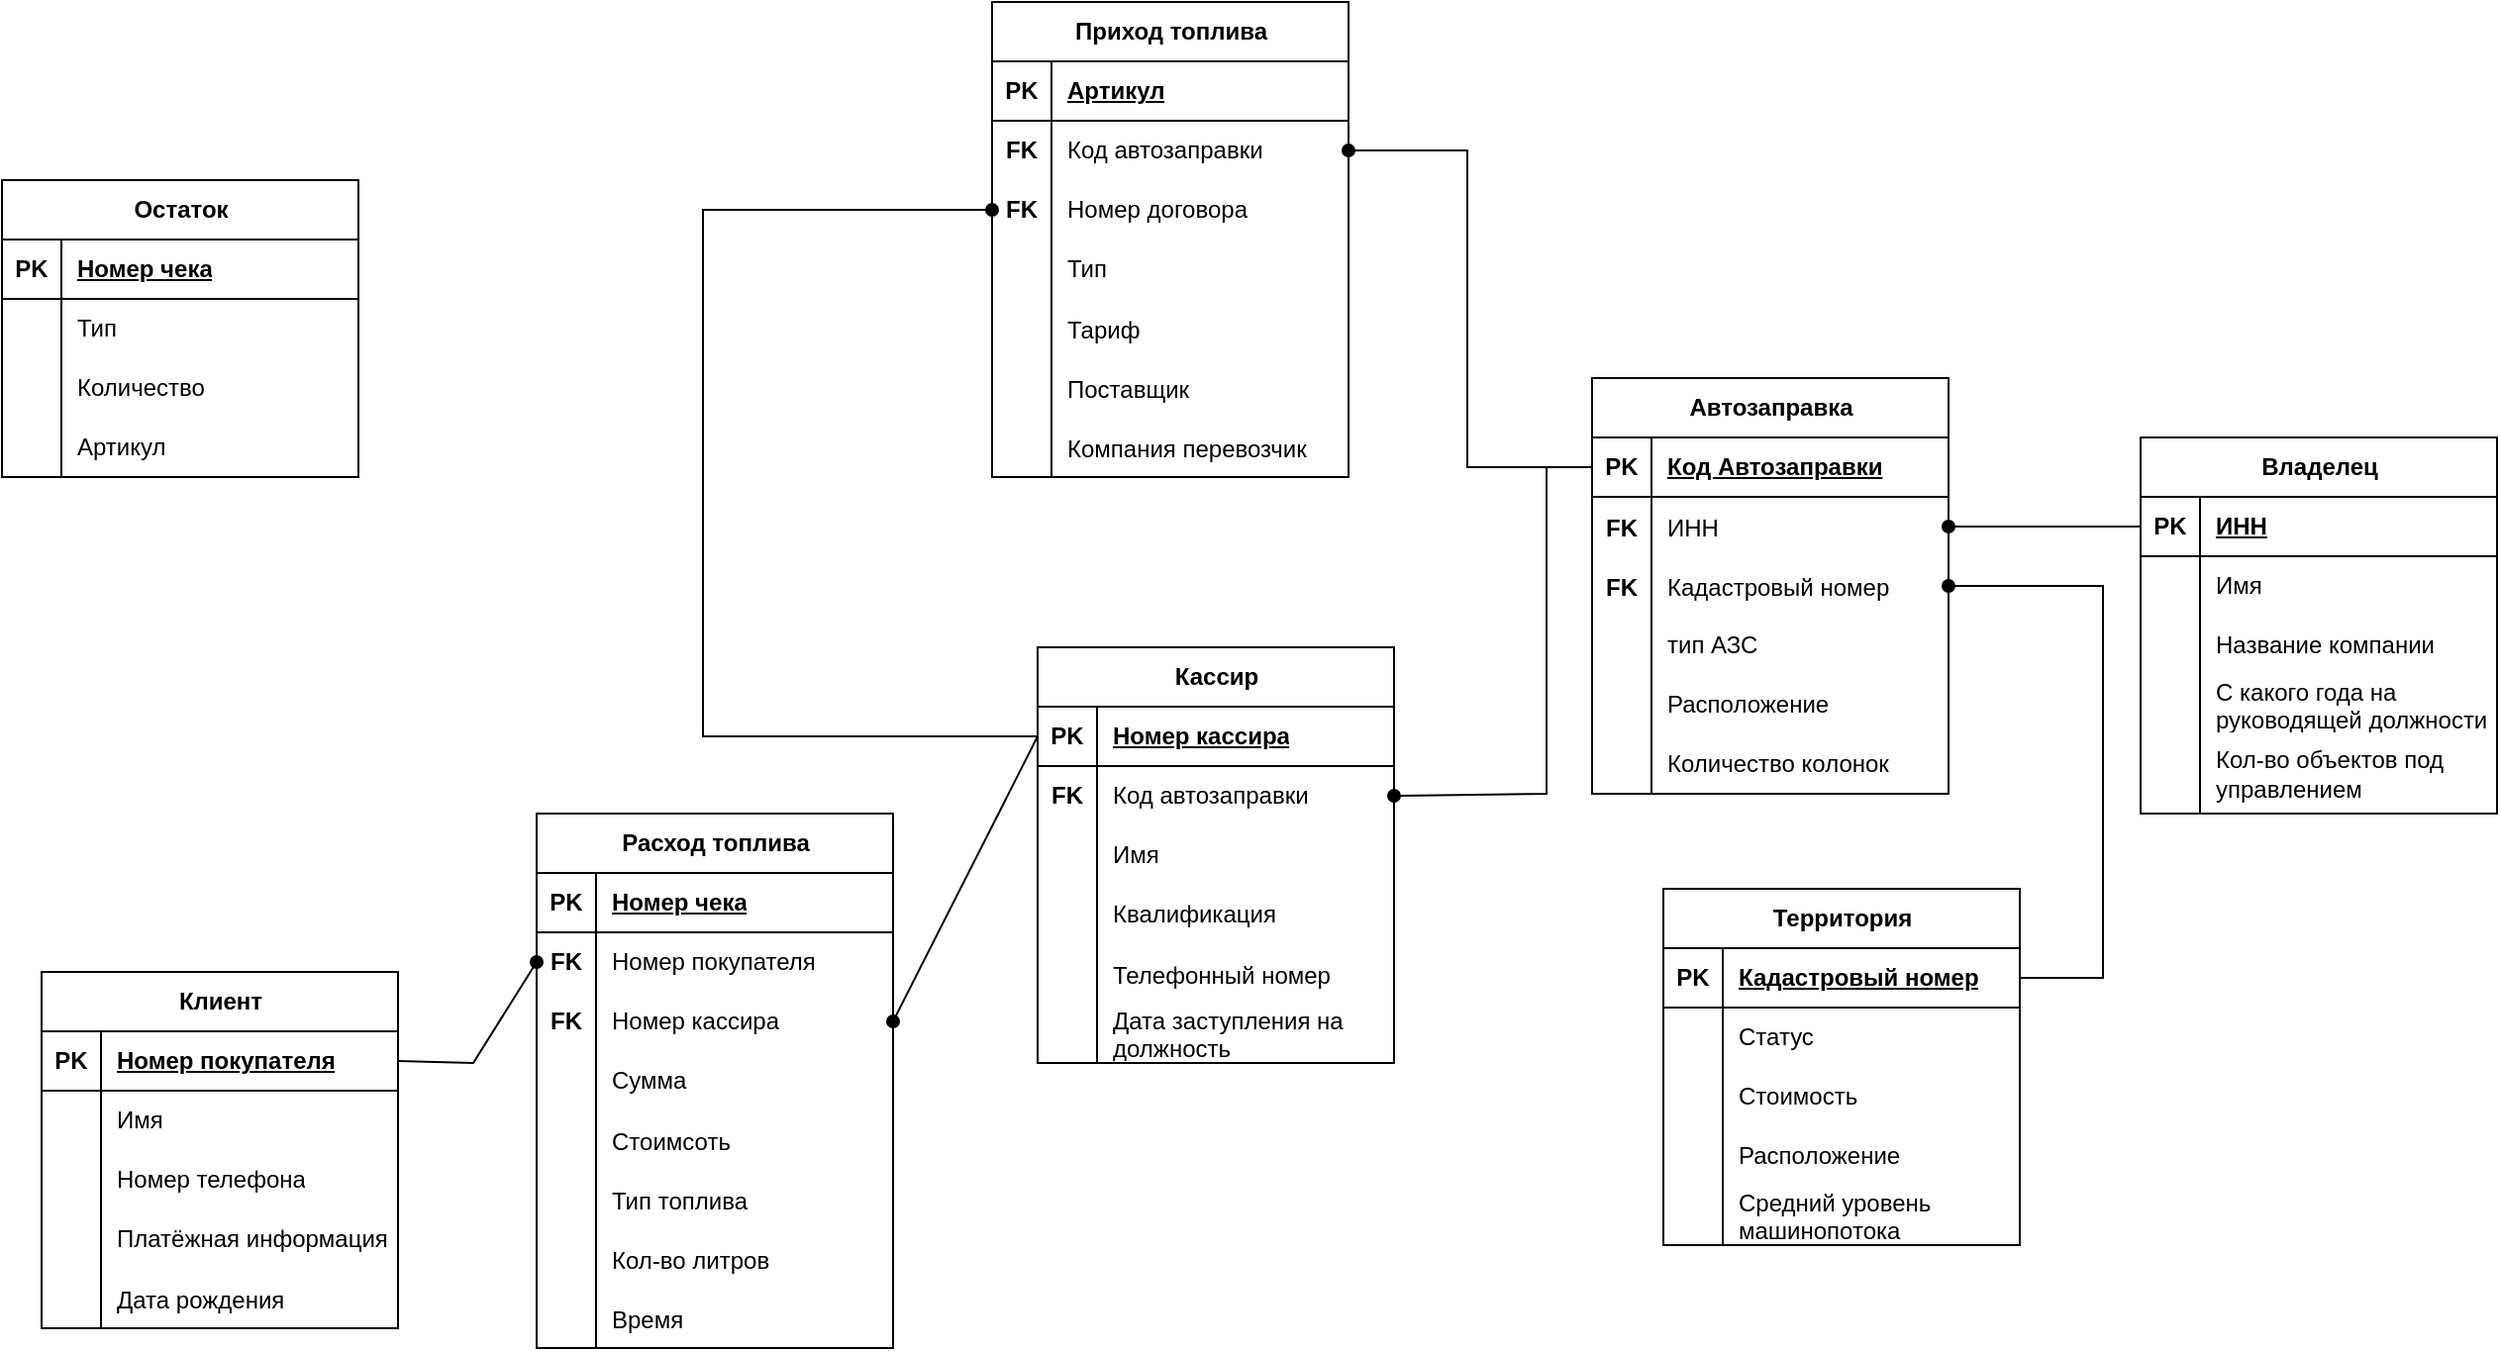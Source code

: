<mxfile version="24.7.1" type="device">
  <diagram name="Страница — 1" id="OzUfu-ABPA9-tLCDioHk">
    <mxGraphModel dx="1562" dy="857" grid="1" gridSize="10" guides="1" tooltips="1" connect="1" arrows="1" fold="1" page="1" pageScale="1" pageWidth="2339" pageHeight="3300" math="0" shadow="0">
      <root>
        <mxCell id="0" />
        <mxCell id="1" parent="0" />
        <mxCell id="hY0yhuoguTXLQbqVJB46-1" value="Автозаправка" style="shape=table;startSize=30;container=1;collapsible=1;childLayout=tableLayout;fixedRows=1;rowLines=0;fontStyle=1;align=center;resizeLast=1;html=1;" parent="1" vertex="1">
          <mxGeometry x="863" y="230" width="180" height="210" as="geometry" />
        </mxCell>
        <mxCell id="hY0yhuoguTXLQbqVJB46-2" value="" style="shape=tableRow;horizontal=0;startSize=0;swimlaneHead=0;swimlaneBody=0;fillColor=none;collapsible=0;dropTarget=0;points=[[0,0.5],[1,0.5]];portConstraint=eastwest;top=0;left=0;right=0;bottom=1;" parent="hY0yhuoguTXLQbqVJB46-1" vertex="1">
          <mxGeometry y="30" width="180" height="30" as="geometry" />
        </mxCell>
        <mxCell id="hY0yhuoguTXLQbqVJB46-3" value="PK" style="shape=partialRectangle;connectable=0;fillColor=none;top=0;left=0;bottom=0;right=0;fontStyle=1;overflow=hidden;whiteSpace=wrap;html=1;" parent="hY0yhuoguTXLQbqVJB46-2" vertex="1">
          <mxGeometry width="30" height="30" as="geometry">
            <mxRectangle width="30" height="30" as="alternateBounds" />
          </mxGeometry>
        </mxCell>
        <mxCell id="hY0yhuoguTXLQbqVJB46-4" value="Код Автозаправки" style="shape=partialRectangle;connectable=0;fillColor=none;top=0;left=0;bottom=0;right=0;align=left;spacingLeft=6;fontStyle=5;overflow=hidden;whiteSpace=wrap;html=1;" parent="hY0yhuoguTXLQbqVJB46-2" vertex="1">
          <mxGeometry x="30" width="150" height="30" as="geometry">
            <mxRectangle width="150" height="30" as="alternateBounds" />
          </mxGeometry>
        </mxCell>
        <mxCell id="a6PIciuEHSsXA58q7z51-47" value="" style="shape=tableRow;horizontal=0;startSize=0;swimlaneHead=0;swimlaneBody=0;fillColor=none;collapsible=0;dropTarget=0;points=[[0,0.5],[1,0.5]];portConstraint=eastwest;top=0;left=0;right=0;bottom=0;" parent="hY0yhuoguTXLQbqVJB46-1" vertex="1">
          <mxGeometry y="60" width="180" height="30" as="geometry" />
        </mxCell>
        <mxCell id="a6PIciuEHSsXA58q7z51-48" value="FK" style="shape=partialRectangle;connectable=0;fillColor=none;top=0;left=0;bottom=0;right=0;editable=1;overflow=hidden;fontStyle=1" parent="a6PIciuEHSsXA58q7z51-47" vertex="1">
          <mxGeometry width="30" height="30" as="geometry">
            <mxRectangle width="30" height="30" as="alternateBounds" />
          </mxGeometry>
        </mxCell>
        <mxCell id="a6PIciuEHSsXA58q7z51-49" value="ИНН" style="shape=partialRectangle;connectable=0;fillColor=none;top=0;left=0;bottom=0;right=0;align=left;spacingLeft=6;overflow=hidden;" parent="a6PIciuEHSsXA58q7z51-47" vertex="1">
          <mxGeometry x="30" width="150" height="30" as="geometry">
            <mxRectangle width="150" height="30" as="alternateBounds" />
          </mxGeometry>
        </mxCell>
        <mxCell id="a6PIciuEHSsXA58q7z51-66" value="" style="shape=tableRow;horizontal=0;startSize=0;swimlaneHead=0;swimlaneBody=0;fillColor=none;collapsible=0;dropTarget=0;points=[[0,0.5],[1,0.5]];portConstraint=eastwest;top=0;left=0;right=0;bottom=0;" parent="hY0yhuoguTXLQbqVJB46-1" vertex="1">
          <mxGeometry y="90" width="180" height="30" as="geometry" />
        </mxCell>
        <mxCell id="a6PIciuEHSsXA58q7z51-67" value="FK" style="shape=partialRectangle;connectable=0;fillColor=none;top=0;left=0;bottom=0;right=0;editable=1;overflow=hidden;fontStyle=1" parent="a6PIciuEHSsXA58q7z51-66" vertex="1">
          <mxGeometry width="30" height="30" as="geometry">
            <mxRectangle width="30" height="30" as="alternateBounds" />
          </mxGeometry>
        </mxCell>
        <mxCell id="a6PIciuEHSsXA58q7z51-68" value="Кадастровый номер" style="shape=partialRectangle;connectable=0;fillColor=none;top=0;left=0;bottom=0;right=0;align=left;spacingLeft=6;overflow=hidden;fontStyle=0" parent="a6PIciuEHSsXA58q7z51-66" vertex="1">
          <mxGeometry x="30" width="150" height="30" as="geometry">
            <mxRectangle width="150" height="30" as="alternateBounds" />
          </mxGeometry>
        </mxCell>
        <mxCell id="hY0yhuoguTXLQbqVJB46-5" value="" style="shape=tableRow;horizontal=0;startSize=0;swimlaneHead=0;swimlaneBody=0;fillColor=none;collapsible=0;dropTarget=0;points=[[0,0.5],[1,0.5]];portConstraint=eastwest;top=0;left=0;right=0;bottom=0;" parent="hY0yhuoguTXLQbqVJB46-1" vertex="1">
          <mxGeometry y="120" width="180" height="30" as="geometry" />
        </mxCell>
        <mxCell id="hY0yhuoguTXLQbqVJB46-6" value="" style="shape=partialRectangle;connectable=0;fillColor=none;top=0;left=0;bottom=0;right=0;editable=1;overflow=hidden;whiteSpace=wrap;html=1;" parent="hY0yhuoguTXLQbqVJB46-5" vertex="1">
          <mxGeometry width="30" height="30" as="geometry">
            <mxRectangle width="30" height="30" as="alternateBounds" />
          </mxGeometry>
        </mxCell>
        <mxCell id="hY0yhuoguTXLQbqVJB46-7" value="тип АЗС" style="shape=partialRectangle;connectable=0;fillColor=none;top=0;left=0;bottom=0;right=0;align=left;spacingLeft=6;overflow=hidden;whiteSpace=wrap;html=1;" parent="hY0yhuoguTXLQbqVJB46-5" vertex="1">
          <mxGeometry x="30" width="150" height="30" as="geometry">
            <mxRectangle width="150" height="30" as="alternateBounds" />
          </mxGeometry>
        </mxCell>
        <mxCell id="hY0yhuoguTXLQbqVJB46-8" value="" style="shape=tableRow;horizontal=0;startSize=0;swimlaneHead=0;swimlaneBody=0;fillColor=none;collapsible=0;dropTarget=0;points=[[0,0.5],[1,0.5]];portConstraint=eastwest;top=0;left=0;right=0;bottom=0;" parent="hY0yhuoguTXLQbqVJB46-1" vertex="1">
          <mxGeometry y="150" width="180" height="30" as="geometry" />
        </mxCell>
        <mxCell id="hY0yhuoguTXLQbqVJB46-9" value="" style="shape=partialRectangle;connectable=0;fillColor=none;top=0;left=0;bottom=0;right=0;editable=1;overflow=hidden;whiteSpace=wrap;html=1;" parent="hY0yhuoguTXLQbqVJB46-8" vertex="1">
          <mxGeometry width="30" height="30" as="geometry">
            <mxRectangle width="30" height="30" as="alternateBounds" />
          </mxGeometry>
        </mxCell>
        <mxCell id="hY0yhuoguTXLQbqVJB46-10" value="Расположение" style="shape=partialRectangle;connectable=0;fillColor=none;top=0;left=0;bottom=0;right=0;align=left;spacingLeft=6;overflow=hidden;whiteSpace=wrap;html=1;" parent="hY0yhuoguTXLQbqVJB46-8" vertex="1">
          <mxGeometry x="30" width="150" height="30" as="geometry">
            <mxRectangle width="150" height="30" as="alternateBounds" />
          </mxGeometry>
        </mxCell>
        <mxCell id="hY0yhuoguTXLQbqVJB46-11" value="" style="shape=tableRow;horizontal=0;startSize=0;swimlaneHead=0;swimlaneBody=0;fillColor=none;collapsible=0;dropTarget=0;points=[[0,0.5],[1,0.5]];portConstraint=eastwest;top=0;left=0;right=0;bottom=0;" parent="hY0yhuoguTXLQbqVJB46-1" vertex="1">
          <mxGeometry y="180" width="180" height="30" as="geometry" />
        </mxCell>
        <mxCell id="hY0yhuoguTXLQbqVJB46-12" value="" style="shape=partialRectangle;connectable=0;fillColor=none;top=0;left=0;bottom=0;right=0;editable=1;overflow=hidden;whiteSpace=wrap;html=1;" parent="hY0yhuoguTXLQbqVJB46-11" vertex="1">
          <mxGeometry width="30" height="30" as="geometry">
            <mxRectangle width="30" height="30" as="alternateBounds" />
          </mxGeometry>
        </mxCell>
        <mxCell id="hY0yhuoguTXLQbqVJB46-13" value="Количество колонок" style="shape=partialRectangle;connectable=0;fillColor=none;top=0;left=0;bottom=0;right=0;align=left;spacingLeft=6;overflow=hidden;whiteSpace=wrap;html=1;" parent="hY0yhuoguTXLQbqVJB46-11" vertex="1">
          <mxGeometry x="30" width="150" height="30" as="geometry">
            <mxRectangle width="150" height="30" as="alternateBounds" />
          </mxGeometry>
        </mxCell>
        <mxCell id="a6PIciuEHSsXA58q7z51-1" value="Владелец" style="shape=table;startSize=30;container=1;collapsible=1;childLayout=tableLayout;fixedRows=1;rowLines=0;fontStyle=1;align=center;resizeLast=1;html=1;" parent="1" vertex="1">
          <mxGeometry x="1140" y="260" width="180" height="190" as="geometry" />
        </mxCell>
        <mxCell id="a6PIciuEHSsXA58q7z51-2" value="" style="shape=tableRow;horizontal=0;startSize=0;swimlaneHead=0;swimlaneBody=0;fillColor=none;collapsible=0;dropTarget=0;points=[[0,0.5],[1,0.5]];portConstraint=eastwest;top=0;left=0;right=0;bottom=1;" parent="a6PIciuEHSsXA58q7z51-1" vertex="1">
          <mxGeometry y="30" width="180" height="30" as="geometry" />
        </mxCell>
        <mxCell id="a6PIciuEHSsXA58q7z51-3" value="PK" style="shape=partialRectangle;connectable=0;fillColor=none;top=0;left=0;bottom=0;right=0;fontStyle=1;overflow=hidden;whiteSpace=wrap;html=1;" parent="a6PIciuEHSsXA58q7z51-2" vertex="1">
          <mxGeometry width="30" height="30" as="geometry">
            <mxRectangle width="30" height="30" as="alternateBounds" />
          </mxGeometry>
        </mxCell>
        <mxCell id="a6PIciuEHSsXA58q7z51-4" value="ИНН" style="shape=partialRectangle;connectable=0;fillColor=none;top=0;left=0;bottom=0;right=0;align=left;spacingLeft=6;fontStyle=5;overflow=hidden;whiteSpace=wrap;html=1;" parent="a6PIciuEHSsXA58q7z51-2" vertex="1">
          <mxGeometry x="30" width="150" height="30" as="geometry">
            <mxRectangle width="150" height="30" as="alternateBounds" />
          </mxGeometry>
        </mxCell>
        <mxCell id="a6PIciuEHSsXA58q7z51-5" value="" style="shape=tableRow;horizontal=0;startSize=0;swimlaneHead=0;swimlaneBody=0;fillColor=none;collapsible=0;dropTarget=0;points=[[0,0.5],[1,0.5]];portConstraint=eastwest;top=0;left=0;right=0;bottom=0;" parent="a6PIciuEHSsXA58q7z51-1" vertex="1">
          <mxGeometry y="60" width="180" height="30" as="geometry" />
        </mxCell>
        <mxCell id="a6PIciuEHSsXA58q7z51-6" value="" style="shape=partialRectangle;connectable=0;fillColor=none;top=0;left=0;bottom=0;right=0;editable=1;overflow=hidden;whiteSpace=wrap;html=1;" parent="a6PIciuEHSsXA58q7z51-5" vertex="1">
          <mxGeometry width="30" height="30" as="geometry">
            <mxRectangle width="30" height="30" as="alternateBounds" />
          </mxGeometry>
        </mxCell>
        <mxCell id="a6PIciuEHSsXA58q7z51-7" value="Имя" style="shape=partialRectangle;connectable=0;fillColor=none;top=0;left=0;bottom=0;right=0;align=left;spacingLeft=6;overflow=hidden;whiteSpace=wrap;html=1;" parent="a6PIciuEHSsXA58q7z51-5" vertex="1">
          <mxGeometry x="30" width="150" height="30" as="geometry">
            <mxRectangle width="150" height="30" as="alternateBounds" />
          </mxGeometry>
        </mxCell>
        <mxCell id="a6PIciuEHSsXA58q7z51-8" value="" style="shape=tableRow;horizontal=0;startSize=0;swimlaneHead=0;swimlaneBody=0;fillColor=none;collapsible=0;dropTarget=0;points=[[0,0.5],[1,0.5]];portConstraint=eastwest;top=0;left=0;right=0;bottom=0;" parent="a6PIciuEHSsXA58q7z51-1" vertex="1">
          <mxGeometry y="90" width="180" height="30" as="geometry" />
        </mxCell>
        <mxCell id="a6PIciuEHSsXA58q7z51-9" value="" style="shape=partialRectangle;connectable=0;fillColor=none;top=0;left=0;bottom=0;right=0;editable=1;overflow=hidden;whiteSpace=wrap;html=1;" parent="a6PIciuEHSsXA58q7z51-8" vertex="1">
          <mxGeometry width="30" height="30" as="geometry">
            <mxRectangle width="30" height="30" as="alternateBounds" />
          </mxGeometry>
        </mxCell>
        <mxCell id="a6PIciuEHSsXA58q7z51-10" value="Название компании" style="shape=partialRectangle;connectable=0;fillColor=none;top=0;left=0;bottom=0;right=0;align=left;spacingLeft=6;overflow=hidden;whiteSpace=wrap;html=1;" parent="a6PIciuEHSsXA58q7z51-8" vertex="1">
          <mxGeometry x="30" width="150" height="30" as="geometry">
            <mxRectangle width="150" height="30" as="alternateBounds" />
          </mxGeometry>
        </mxCell>
        <mxCell id="a6PIciuEHSsXA58q7z51-44" value="" style="shape=tableRow;horizontal=0;startSize=0;swimlaneHead=0;swimlaneBody=0;fillColor=none;collapsible=0;dropTarget=0;points=[[0,0.5],[1,0.5]];portConstraint=eastwest;top=0;left=0;right=0;bottom=0;" parent="a6PIciuEHSsXA58q7z51-1" vertex="1">
          <mxGeometry y="120" width="180" height="30" as="geometry" />
        </mxCell>
        <mxCell id="a6PIciuEHSsXA58q7z51-45" value="" style="shape=partialRectangle;connectable=0;fillColor=none;top=0;left=0;bottom=0;right=0;editable=1;overflow=hidden;" parent="a6PIciuEHSsXA58q7z51-44" vertex="1">
          <mxGeometry width="30" height="30" as="geometry">
            <mxRectangle width="30" height="30" as="alternateBounds" />
          </mxGeometry>
        </mxCell>
        <mxCell id="a6PIciuEHSsXA58q7z51-46" value="С какого года на &#xa;руководящей должности" style="shape=partialRectangle;connectable=0;fillColor=none;top=0;left=0;bottom=0;right=0;align=left;spacingLeft=6;overflow=hidden;" parent="a6PIciuEHSsXA58q7z51-44" vertex="1">
          <mxGeometry x="30" width="150" height="30" as="geometry">
            <mxRectangle width="150" height="30" as="alternateBounds" />
          </mxGeometry>
        </mxCell>
        <mxCell id="a6PIciuEHSsXA58q7z51-11" value="" style="shape=tableRow;horizontal=0;startSize=0;swimlaneHead=0;swimlaneBody=0;fillColor=none;collapsible=0;dropTarget=0;points=[[0,0.5],[1,0.5]];portConstraint=eastwest;top=0;left=0;right=0;bottom=0;" parent="a6PIciuEHSsXA58q7z51-1" vertex="1">
          <mxGeometry y="150" width="180" height="40" as="geometry" />
        </mxCell>
        <mxCell id="a6PIciuEHSsXA58q7z51-12" value="" style="shape=partialRectangle;connectable=0;fillColor=none;top=0;left=0;bottom=0;right=0;editable=1;overflow=hidden;whiteSpace=wrap;html=1;" parent="a6PIciuEHSsXA58q7z51-11" vertex="1">
          <mxGeometry width="30" height="40" as="geometry">
            <mxRectangle width="30" height="40" as="alternateBounds" />
          </mxGeometry>
        </mxCell>
        <mxCell id="a6PIciuEHSsXA58q7z51-13" value="Кол-во объектов под управлением" style="shape=partialRectangle;connectable=0;fillColor=none;top=0;left=0;bottom=0;right=0;align=left;spacingLeft=6;overflow=hidden;whiteSpace=wrap;html=1;" parent="a6PIciuEHSsXA58q7z51-11" vertex="1">
          <mxGeometry x="30" width="150" height="40" as="geometry">
            <mxRectangle width="150" height="40" as="alternateBounds" />
          </mxGeometry>
        </mxCell>
        <mxCell id="a6PIciuEHSsXA58q7z51-50" value="Территория" style="shape=table;startSize=30;container=1;collapsible=1;childLayout=tableLayout;fixedRows=1;rowLines=0;fontStyle=1;align=center;resizeLast=1;html=1;" parent="1" vertex="1">
          <mxGeometry x="899" y="488" width="180" height="180" as="geometry" />
        </mxCell>
        <mxCell id="a6PIciuEHSsXA58q7z51-51" value="" style="shape=tableRow;horizontal=0;startSize=0;swimlaneHead=0;swimlaneBody=0;fillColor=none;collapsible=0;dropTarget=0;points=[[0,0.5],[1,0.5]];portConstraint=eastwest;top=0;left=0;right=0;bottom=1;" parent="a6PIciuEHSsXA58q7z51-50" vertex="1">
          <mxGeometry y="30" width="180" height="30" as="geometry" />
        </mxCell>
        <mxCell id="a6PIciuEHSsXA58q7z51-52" value="PK" style="shape=partialRectangle;connectable=0;fillColor=none;top=0;left=0;bottom=0;right=0;fontStyle=1;overflow=hidden;whiteSpace=wrap;html=1;" parent="a6PIciuEHSsXA58q7z51-51" vertex="1">
          <mxGeometry width="30" height="30" as="geometry">
            <mxRectangle width="30" height="30" as="alternateBounds" />
          </mxGeometry>
        </mxCell>
        <mxCell id="a6PIciuEHSsXA58q7z51-53" value="Кадастровый номер" style="shape=partialRectangle;connectable=0;fillColor=none;top=0;left=0;bottom=0;right=0;align=left;spacingLeft=6;fontStyle=5;overflow=hidden;whiteSpace=wrap;html=1;" parent="a6PIciuEHSsXA58q7z51-51" vertex="1">
          <mxGeometry x="30" width="150" height="30" as="geometry">
            <mxRectangle width="150" height="30" as="alternateBounds" />
          </mxGeometry>
        </mxCell>
        <mxCell id="a6PIciuEHSsXA58q7z51-54" value="" style="shape=tableRow;horizontal=0;startSize=0;swimlaneHead=0;swimlaneBody=0;fillColor=none;collapsible=0;dropTarget=0;points=[[0,0.5],[1,0.5]];portConstraint=eastwest;top=0;left=0;right=0;bottom=0;" parent="a6PIciuEHSsXA58q7z51-50" vertex="1">
          <mxGeometry y="60" width="180" height="30" as="geometry" />
        </mxCell>
        <mxCell id="a6PIciuEHSsXA58q7z51-55" value="" style="shape=partialRectangle;connectable=0;fillColor=none;top=0;left=0;bottom=0;right=0;editable=1;overflow=hidden;whiteSpace=wrap;html=1;" parent="a6PIciuEHSsXA58q7z51-54" vertex="1">
          <mxGeometry width="30" height="30" as="geometry">
            <mxRectangle width="30" height="30" as="alternateBounds" />
          </mxGeometry>
        </mxCell>
        <mxCell id="a6PIciuEHSsXA58q7z51-56" value="Статус" style="shape=partialRectangle;connectable=0;fillColor=none;top=0;left=0;bottom=0;right=0;align=left;spacingLeft=6;overflow=hidden;whiteSpace=wrap;html=1;" parent="a6PIciuEHSsXA58q7z51-54" vertex="1">
          <mxGeometry x="30" width="150" height="30" as="geometry">
            <mxRectangle width="150" height="30" as="alternateBounds" />
          </mxGeometry>
        </mxCell>
        <mxCell id="a6PIciuEHSsXA58q7z51-57" value="" style="shape=tableRow;horizontal=0;startSize=0;swimlaneHead=0;swimlaneBody=0;fillColor=none;collapsible=0;dropTarget=0;points=[[0,0.5],[1,0.5]];portConstraint=eastwest;top=0;left=0;right=0;bottom=0;" parent="a6PIciuEHSsXA58q7z51-50" vertex="1">
          <mxGeometry y="90" width="180" height="30" as="geometry" />
        </mxCell>
        <mxCell id="a6PIciuEHSsXA58q7z51-58" value="" style="shape=partialRectangle;connectable=0;fillColor=none;top=0;left=0;bottom=0;right=0;editable=1;overflow=hidden;whiteSpace=wrap;html=1;" parent="a6PIciuEHSsXA58q7z51-57" vertex="1">
          <mxGeometry width="30" height="30" as="geometry">
            <mxRectangle width="30" height="30" as="alternateBounds" />
          </mxGeometry>
        </mxCell>
        <mxCell id="a6PIciuEHSsXA58q7z51-59" value="Стоимость" style="shape=partialRectangle;connectable=0;fillColor=none;top=0;left=0;bottom=0;right=0;align=left;spacingLeft=6;overflow=hidden;whiteSpace=wrap;html=1;" parent="a6PIciuEHSsXA58q7z51-57" vertex="1">
          <mxGeometry x="30" width="150" height="30" as="geometry">
            <mxRectangle width="150" height="30" as="alternateBounds" />
          </mxGeometry>
        </mxCell>
        <mxCell id="a6PIciuEHSsXA58q7z51-60" value="" style="shape=tableRow;horizontal=0;startSize=0;swimlaneHead=0;swimlaneBody=0;fillColor=none;collapsible=0;dropTarget=0;points=[[0,0.5],[1,0.5]];portConstraint=eastwest;top=0;left=0;right=0;bottom=0;" parent="a6PIciuEHSsXA58q7z51-50" vertex="1">
          <mxGeometry y="120" width="180" height="30" as="geometry" />
        </mxCell>
        <mxCell id="a6PIciuEHSsXA58q7z51-61" value="" style="shape=partialRectangle;connectable=0;fillColor=none;top=0;left=0;bottom=0;right=0;editable=1;overflow=hidden;whiteSpace=wrap;html=1;" parent="a6PIciuEHSsXA58q7z51-60" vertex="1">
          <mxGeometry width="30" height="30" as="geometry">
            <mxRectangle width="30" height="30" as="alternateBounds" />
          </mxGeometry>
        </mxCell>
        <mxCell id="a6PIciuEHSsXA58q7z51-62" value="Расположение" style="shape=partialRectangle;connectable=0;fillColor=none;top=0;left=0;bottom=0;right=0;align=left;spacingLeft=6;overflow=hidden;whiteSpace=wrap;html=1;" parent="a6PIciuEHSsXA58q7z51-60" vertex="1">
          <mxGeometry x="30" width="150" height="30" as="geometry">
            <mxRectangle width="150" height="30" as="alternateBounds" />
          </mxGeometry>
        </mxCell>
        <mxCell id="a6PIciuEHSsXA58q7z51-63" value="" style="shape=tableRow;horizontal=0;startSize=0;swimlaneHead=0;swimlaneBody=0;fillColor=none;collapsible=0;dropTarget=0;points=[[0,0.5],[1,0.5]];portConstraint=eastwest;top=0;left=0;right=0;bottom=0;" parent="a6PIciuEHSsXA58q7z51-50" vertex="1">
          <mxGeometry y="150" width="180" height="30" as="geometry" />
        </mxCell>
        <mxCell id="a6PIciuEHSsXA58q7z51-64" value="" style="shape=partialRectangle;connectable=0;fillColor=none;top=0;left=0;bottom=0;right=0;editable=1;overflow=hidden;" parent="a6PIciuEHSsXA58q7z51-63" vertex="1">
          <mxGeometry width="30" height="30" as="geometry">
            <mxRectangle width="30" height="30" as="alternateBounds" />
          </mxGeometry>
        </mxCell>
        <mxCell id="a6PIciuEHSsXA58q7z51-65" value="Средний уровень &#xa;машинопотока" style="shape=partialRectangle;connectable=0;fillColor=none;top=0;left=0;bottom=0;right=0;align=left;spacingLeft=6;overflow=hidden;" parent="a6PIciuEHSsXA58q7z51-63" vertex="1">
          <mxGeometry x="30" width="150" height="30" as="geometry">
            <mxRectangle width="150" height="30" as="alternateBounds" />
          </mxGeometry>
        </mxCell>
        <mxCell id="a6PIciuEHSsXA58q7z51-69" value="Приход топлива" style="shape=table;startSize=30;container=1;collapsible=1;childLayout=tableLayout;fixedRows=1;rowLines=0;fontStyle=1;align=center;resizeLast=1;html=1;" parent="1" vertex="1">
          <mxGeometry x="560" y="40" width="180" height="240" as="geometry" />
        </mxCell>
        <mxCell id="a6PIciuEHSsXA58q7z51-70" value="" style="shape=tableRow;horizontal=0;startSize=0;swimlaneHead=0;swimlaneBody=0;fillColor=none;collapsible=0;dropTarget=0;points=[[0,0.5],[1,0.5]];portConstraint=eastwest;top=0;left=0;right=0;bottom=1;" parent="a6PIciuEHSsXA58q7z51-69" vertex="1">
          <mxGeometry y="30" width="180" height="30" as="geometry" />
        </mxCell>
        <mxCell id="a6PIciuEHSsXA58q7z51-71" value="PK" style="shape=partialRectangle;connectable=0;fillColor=none;top=0;left=0;bottom=0;right=0;fontStyle=1;overflow=hidden;whiteSpace=wrap;html=1;" parent="a6PIciuEHSsXA58q7z51-70" vertex="1">
          <mxGeometry width="30" height="30" as="geometry">
            <mxRectangle width="30" height="30" as="alternateBounds" />
          </mxGeometry>
        </mxCell>
        <mxCell id="a6PIciuEHSsXA58q7z51-72" value="Артикул" style="shape=partialRectangle;connectable=0;fillColor=none;top=0;left=0;bottom=0;right=0;align=left;spacingLeft=6;fontStyle=5;overflow=hidden;whiteSpace=wrap;html=1;" parent="a6PIciuEHSsXA58q7z51-70" vertex="1">
          <mxGeometry x="30" width="150" height="30" as="geometry">
            <mxRectangle width="150" height="30" as="alternateBounds" />
          </mxGeometry>
        </mxCell>
        <mxCell id="a6PIciuEHSsXA58q7z51-73" value="" style="shape=tableRow;horizontal=0;startSize=0;swimlaneHead=0;swimlaneBody=0;fillColor=none;collapsible=0;dropTarget=0;points=[[0,0.5],[1,0.5]];portConstraint=eastwest;top=0;left=0;right=0;bottom=0;" parent="a6PIciuEHSsXA58q7z51-69" vertex="1">
          <mxGeometry y="60" width="180" height="30" as="geometry" />
        </mxCell>
        <mxCell id="a6PIciuEHSsXA58q7z51-74" value="&lt;b&gt;FK&lt;/b&gt;" style="shape=partialRectangle;connectable=0;fillColor=none;top=0;left=0;bottom=0;right=0;editable=1;overflow=hidden;whiteSpace=wrap;html=1;" parent="a6PIciuEHSsXA58q7z51-73" vertex="1">
          <mxGeometry width="30" height="30" as="geometry">
            <mxRectangle width="30" height="30" as="alternateBounds" />
          </mxGeometry>
        </mxCell>
        <mxCell id="a6PIciuEHSsXA58q7z51-75" value="Код автозаправки" style="shape=partialRectangle;connectable=0;fillColor=none;top=0;left=0;bottom=0;right=0;align=left;spacingLeft=6;overflow=hidden;whiteSpace=wrap;html=1;" parent="a6PIciuEHSsXA58q7z51-73" vertex="1">
          <mxGeometry x="30" width="150" height="30" as="geometry">
            <mxRectangle width="150" height="30" as="alternateBounds" />
          </mxGeometry>
        </mxCell>
        <mxCell id="a6PIciuEHSsXA58q7z51-76" value="" style="shape=tableRow;horizontal=0;startSize=0;swimlaneHead=0;swimlaneBody=0;fillColor=none;collapsible=0;dropTarget=0;points=[[0,0.5],[1,0.5]];portConstraint=eastwest;top=0;left=0;right=0;bottom=0;" parent="a6PIciuEHSsXA58q7z51-69" vertex="1">
          <mxGeometry y="90" width="180" height="30" as="geometry" />
        </mxCell>
        <mxCell id="a6PIciuEHSsXA58q7z51-77" value="&lt;b&gt;FK&lt;/b&gt;" style="shape=partialRectangle;connectable=0;fillColor=none;top=0;left=0;bottom=0;right=0;editable=1;overflow=hidden;whiteSpace=wrap;html=1;" parent="a6PIciuEHSsXA58q7z51-76" vertex="1">
          <mxGeometry width="30" height="30" as="geometry">
            <mxRectangle width="30" height="30" as="alternateBounds" />
          </mxGeometry>
        </mxCell>
        <mxCell id="a6PIciuEHSsXA58q7z51-78" value="Номер договора" style="shape=partialRectangle;connectable=0;fillColor=none;top=0;left=0;bottom=0;right=0;align=left;spacingLeft=6;overflow=hidden;whiteSpace=wrap;html=1;" parent="a6PIciuEHSsXA58q7z51-76" vertex="1">
          <mxGeometry x="30" width="150" height="30" as="geometry">
            <mxRectangle width="150" height="30" as="alternateBounds" />
          </mxGeometry>
        </mxCell>
        <mxCell id="a6PIciuEHSsXA58q7z51-79" value="" style="shape=tableRow;horizontal=0;startSize=0;swimlaneHead=0;swimlaneBody=0;fillColor=none;collapsible=0;dropTarget=0;points=[[0,0.5],[1,0.5]];portConstraint=eastwest;top=0;left=0;right=0;bottom=0;" parent="a6PIciuEHSsXA58q7z51-69" vertex="1">
          <mxGeometry y="120" width="180" height="30" as="geometry" />
        </mxCell>
        <mxCell id="a6PIciuEHSsXA58q7z51-80" value="" style="shape=partialRectangle;connectable=0;fillColor=none;top=0;left=0;bottom=0;right=0;editable=1;overflow=hidden;whiteSpace=wrap;html=1;" parent="a6PIciuEHSsXA58q7z51-79" vertex="1">
          <mxGeometry width="30" height="30" as="geometry">
            <mxRectangle width="30" height="30" as="alternateBounds" />
          </mxGeometry>
        </mxCell>
        <mxCell id="a6PIciuEHSsXA58q7z51-81" value="Тип" style="shape=partialRectangle;connectable=0;fillColor=none;top=0;left=0;bottom=0;right=0;align=left;spacingLeft=6;overflow=hidden;whiteSpace=wrap;html=1;" parent="a6PIciuEHSsXA58q7z51-79" vertex="1">
          <mxGeometry x="30" width="150" height="30" as="geometry">
            <mxRectangle width="150" height="30" as="alternateBounds" />
          </mxGeometry>
        </mxCell>
        <mxCell id="a6PIciuEHSsXA58q7z51-82" value="" style="shape=tableRow;horizontal=0;startSize=0;swimlaneHead=0;swimlaneBody=0;fillColor=none;collapsible=0;dropTarget=0;points=[[0,0.5],[1,0.5]];portConstraint=eastwest;top=0;left=0;right=0;bottom=0;" parent="a6PIciuEHSsXA58q7z51-69" vertex="1">
          <mxGeometry y="150" width="180" height="30" as="geometry" />
        </mxCell>
        <mxCell id="a6PIciuEHSsXA58q7z51-83" value="" style="shape=partialRectangle;connectable=0;fillColor=none;top=0;left=0;bottom=0;right=0;editable=1;overflow=hidden;" parent="a6PIciuEHSsXA58q7z51-82" vertex="1">
          <mxGeometry width="30" height="30" as="geometry">
            <mxRectangle width="30" height="30" as="alternateBounds" />
          </mxGeometry>
        </mxCell>
        <mxCell id="a6PIciuEHSsXA58q7z51-84" value="Тариф" style="shape=partialRectangle;connectable=0;fillColor=none;top=0;left=0;bottom=0;right=0;align=left;spacingLeft=6;overflow=hidden;" parent="a6PIciuEHSsXA58q7z51-82" vertex="1">
          <mxGeometry x="30" width="150" height="30" as="geometry">
            <mxRectangle width="150" height="30" as="alternateBounds" />
          </mxGeometry>
        </mxCell>
        <mxCell id="a6PIciuEHSsXA58q7z51-86" value="" style="shape=tableRow;horizontal=0;startSize=0;swimlaneHead=0;swimlaneBody=0;fillColor=none;collapsible=0;dropTarget=0;points=[[0,0.5],[1,0.5]];portConstraint=eastwest;top=0;left=0;right=0;bottom=0;" parent="a6PIciuEHSsXA58q7z51-69" vertex="1">
          <mxGeometry y="180" width="180" height="30" as="geometry" />
        </mxCell>
        <mxCell id="a6PIciuEHSsXA58q7z51-87" value="" style="shape=partialRectangle;connectable=0;fillColor=none;top=0;left=0;bottom=0;right=0;editable=1;overflow=hidden;" parent="a6PIciuEHSsXA58q7z51-86" vertex="1">
          <mxGeometry width="30" height="30" as="geometry">
            <mxRectangle width="30" height="30" as="alternateBounds" />
          </mxGeometry>
        </mxCell>
        <mxCell id="a6PIciuEHSsXA58q7z51-88" value="Поставщик" style="shape=partialRectangle;connectable=0;fillColor=none;top=0;left=0;bottom=0;right=0;align=left;spacingLeft=6;overflow=hidden;" parent="a6PIciuEHSsXA58q7z51-86" vertex="1">
          <mxGeometry x="30" width="150" height="30" as="geometry">
            <mxRectangle width="150" height="30" as="alternateBounds" />
          </mxGeometry>
        </mxCell>
        <mxCell id="a6PIciuEHSsXA58q7z51-89" value="" style="shape=tableRow;horizontal=0;startSize=0;swimlaneHead=0;swimlaneBody=0;fillColor=none;collapsible=0;dropTarget=0;points=[[0,0.5],[1,0.5]];portConstraint=eastwest;top=0;left=0;right=0;bottom=0;" parent="a6PIciuEHSsXA58q7z51-69" vertex="1">
          <mxGeometry y="210" width="180" height="30" as="geometry" />
        </mxCell>
        <mxCell id="a6PIciuEHSsXA58q7z51-90" value="" style="shape=partialRectangle;connectable=0;fillColor=none;top=0;left=0;bottom=0;right=0;editable=1;overflow=hidden;" parent="a6PIciuEHSsXA58q7z51-89" vertex="1">
          <mxGeometry width="30" height="30" as="geometry">
            <mxRectangle width="30" height="30" as="alternateBounds" />
          </mxGeometry>
        </mxCell>
        <mxCell id="a6PIciuEHSsXA58q7z51-91" value="Компания перевозчик" style="shape=partialRectangle;connectable=0;fillColor=none;top=0;left=0;bottom=0;right=0;align=left;spacingLeft=6;overflow=hidden;" parent="a6PIciuEHSsXA58q7z51-89" vertex="1">
          <mxGeometry x="30" width="150" height="30" as="geometry">
            <mxRectangle width="150" height="30" as="alternateBounds" />
          </mxGeometry>
        </mxCell>
        <mxCell id="a6PIciuEHSsXA58q7z51-92" value="Кассир" style="shape=table;startSize=30;container=1;collapsible=1;childLayout=tableLayout;fixedRows=1;rowLines=0;fontStyle=1;align=center;resizeLast=1;html=1;" parent="1" vertex="1">
          <mxGeometry x="583" y="366" width="180" height="210" as="geometry" />
        </mxCell>
        <mxCell id="a6PIciuEHSsXA58q7z51-93" value="" style="shape=tableRow;horizontal=0;startSize=0;swimlaneHead=0;swimlaneBody=0;fillColor=none;collapsible=0;dropTarget=0;points=[[0,0.5],[1,0.5]];portConstraint=eastwest;top=0;left=0;right=0;bottom=1;" parent="a6PIciuEHSsXA58q7z51-92" vertex="1">
          <mxGeometry y="30" width="180" height="30" as="geometry" />
        </mxCell>
        <mxCell id="a6PIciuEHSsXA58q7z51-94" value="PK" style="shape=partialRectangle;connectable=0;fillColor=none;top=0;left=0;bottom=0;right=0;fontStyle=1;overflow=hidden;whiteSpace=wrap;html=1;" parent="a6PIciuEHSsXA58q7z51-93" vertex="1">
          <mxGeometry width="30" height="30" as="geometry">
            <mxRectangle width="30" height="30" as="alternateBounds" />
          </mxGeometry>
        </mxCell>
        <mxCell id="a6PIciuEHSsXA58q7z51-95" value="Номер кассира" style="shape=partialRectangle;connectable=0;fillColor=none;top=0;left=0;bottom=0;right=0;align=left;spacingLeft=6;fontStyle=5;overflow=hidden;whiteSpace=wrap;html=1;" parent="a6PIciuEHSsXA58q7z51-93" vertex="1">
          <mxGeometry x="30" width="150" height="30" as="geometry">
            <mxRectangle width="150" height="30" as="alternateBounds" />
          </mxGeometry>
        </mxCell>
        <mxCell id="a6PIciuEHSsXA58q7z51-96" value="" style="shape=tableRow;horizontal=0;startSize=0;swimlaneHead=0;swimlaneBody=0;fillColor=none;collapsible=0;dropTarget=0;points=[[0,0.5],[1,0.5]];portConstraint=eastwest;top=0;left=0;right=0;bottom=0;" parent="a6PIciuEHSsXA58q7z51-92" vertex="1">
          <mxGeometry y="60" width="180" height="30" as="geometry" />
        </mxCell>
        <mxCell id="a6PIciuEHSsXA58q7z51-97" value="&lt;b&gt;FK&lt;/b&gt;" style="shape=partialRectangle;connectable=0;fillColor=none;top=0;left=0;bottom=0;right=0;editable=1;overflow=hidden;whiteSpace=wrap;html=1;" parent="a6PIciuEHSsXA58q7z51-96" vertex="1">
          <mxGeometry width="30" height="30" as="geometry">
            <mxRectangle width="30" height="30" as="alternateBounds" />
          </mxGeometry>
        </mxCell>
        <mxCell id="a6PIciuEHSsXA58q7z51-98" value="Код автозаправки" style="shape=partialRectangle;connectable=0;fillColor=none;top=0;left=0;bottom=0;right=0;align=left;spacingLeft=6;overflow=hidden;whiteSpace=wrap;html=1;" parent="a6PIciuEHSsXA58q7z51-96" vertex="1">
          <mxGeometry x="30" width="150" height="30" as="geometry">
            <mxRectangle width="150" height="30" as="alternateBounds" />
          </mxGeometry>
        </mxCell>
        <mxCell id="a6PIciuEHSsXA58q7z51-99" value="" style="shape=tableRow;horizontal=0;startSize=0;swimlaneHead=0;swimlaneBody=0;fillColor=none;collapsible=0;dropTarget=0;points=[[0,0.5],[1,0.5]];portConstraint=eastwest;top=0;left=0;right=0;bottom=0;" parent="a6PIciuEHSsXA58q7z51-92" vertex="1">
          <mxGeometry y="90" width="180" height="30" as="geometry" />
        </mxCell>
        <mxCell id="a6PIciuEHSsXA58q7z51-100" value="" style="shape=partialRectangle;connectable=0;fillColor=none;top=0;left=0;bottom=0;right=0;editable=1;overflow=hidden;whiteSpace=wrap;html=1;" parent="a6PIciuEHSsXA58q7z51-99" vertex="1">
          <mxGeometry width="30" height="30" as="geometry">
            <mxRectangle width="30" height="30" as="alternateBounds" />
          </mxGeometry>
        </mxCell>
        <mxCell id="a6PIciuEHSsXA58q7z51-101" value="Имя" style="shape=partialRectangle;connectable=0;fillColor=none;top=0;left=0;bottom=0;right=0;align=left;spacingLeft=6;overflow=hidden;whiteSpace=wrap;html=1;" parent="a6PIciuEHSsXA58q7z51-99" vertex="1">
          <mxGeometry x="30" width="150" height="30" as="geometry">
            <mxRectangle width="150" height="30" as="alternateBounds" />
          </mxGeometry>
        </mxCell>
        <mxCell id="a6PIciuEHSsXA58q7z51-102" value="" style="shape=tableRow;horizontal=0;startSize=0;swimlaneHead=0;swimlaneBody=0;fillColor=none;collapsible=0;dropTarget=0;points=[[0,0.5],[1,0.5]];portConstraint=eastwest;top=0;left=0;right=0;bottom=0;" parent="a6PIciuEHSsXA58q7z51-92" vertex="1">
          <mxGeometry y="120" width="180" height="30" as="geometry" />
        </mxCell>
        <mxCell id="a6PIciuEHSsXA58q7z51-103" value="" style="shape=partialRectangle;connectable=0;fillColor=none;top=0;left=0;bottom=0;right=0;editable=1;overflow=hidden;whiteSpace=wrap;html=1;" parent="a6PIciuEHSsXA58q7z51-102" vertex="1">
          <mxGeometry width="30" height="30" as="geometry">
            <mxRectangle width="30" height="30" as="alternateBounds" />
          </mxGeometry>
        </mxCell>
        <mxCell id="a6PIciuEHSsXA58q7z51-104" value="Квалификация" style="shape=partialRectangle;connectable=0;fillColor=none;top=0;left=0;bottom=0;right=0;align=left;spacingLeft=6;overflow=hidden;whiteSpace=wrap;html=1;" parent="a6PIciuEHSsXA58q7z51-102" vertex="1">
          <mxGeometry x="30" width="150" height="30" as="geometry">
            <mxRectangle width="150" height="30" as="alternateBounds" />
          </mxGeometry>
        </mxCell>
        <mxCell id="a6PIciuEHSsXA58q7z51-105" value="" style="shape=tableRow;horizontal=0;startSize=0;swimlaneHead=0;swimlaneBody=0;fillColor=none;collapsible=0;dropTarget=0;points=[[0,0.5],[1,0.5]];portConstraint=eastwest;top=0;left=0;right=0;bottom=0;" parent="a6PIciuEHSsXA58q7z51-92" vertex="1">
          <mxGeometry y="150" width="180" height="30" as="geometry" />
        </mxCell>
        <mxCell id="a6PIciuEHSsXA58q7z51-106" value="" style="shape=partialRectangle;connectable=0;fillColor=none;top=0;left=0;bottom=0;right=0;editable=1;overflow=hidden;" parent="a6PIciuEHSsXA58q7z51-105" vertex="1">
          <mxGeometry width="30" height="30" as="geometry">
            <mxRectangle width="30" height="30" as="alternateBounds" />
          </mxGeometry>
        </mxCell>
        <mxCell id="a6PIciuEHSsXA58q7z51-107" value="Телефонный номер" style="shape=partialRectangle;connectable=0;fillColor=none;top=0;left=0;bottom=0;right=0;align=left;spacingLeft=6;overflow=hidden;" parent="a6PIciuEHSsXA58q7z51-105" vertex="1">
          <mxGeometry x="30" width="150" height="30" as="geometry">
            <mxRectangle width="150" height="30" as="alternateBounds" />
          </mxGeometry>
        </mxCell>
        <mxCell id="a6PIciuEHSsXA58q7z51-108" value="" style="shape=tableRow;horizontal=0;startSize=0;swimlaneHead=0;swimlaneBody=0;fillColor=none;collapsible=0;dropTarget=0;points=[[0,0.5],[1,0.5]];portConstraint=eastwest;top=0;left=0;right=0;bottom=0;" parent="a6PIciuEHSsXA58q7z51-92" vertex="1">
          <mxGeometry y="180" width="180" height="30" as="geometry" />
        </mxCell>
        <mxCell id="a6PIciuEHSsXA58q7z51-109" value="" style="shape=partialRectangle;connectable=0;fillColor=none;top=0;left=0;bottom=0;right=0;editable=1;overflow=hidden;" parent="a6PIciuEHSsXA58q7z51-108" vertex="1">
          <mxGeometry width="30" height="30" as="geometry">
            <mxRectangle width="30" height="30" as="alternateBounds" />
          </mxGeometry>
        </mxCell>
        <mxCell id="a6PIciuEHSsXA58q7z51-110" value="Дата заступления на&#xa;должность" style="shape=partialRectangle;connectable=0;fillColor=none;top=0;left=0;bottom=0;right=0;align=left;spacingLeft=6;overflow=hidden;" parent="a6PIciuEHSsXA58q7z51-108" vertex="1">
          <mxGeometry x="30" width="150" height="30" as="geometry">
            <mxRectangle width="150" height="30" as="alternateBounds" />
          </mxGeometry>
        </mxCell>
        <mxCell id="a6PIciuEHSsXA58q7z51-111" value="Клиент" style="shape=table;startSize=30;container=1;collapsible=1;childLayout=tableLayout;fixedRows=1;rowLines=0;fontStyle=1;align=center;resizeLast=1;html=1;" parent="1" vertex="1">
          <mxGeometry x="80" y="530" width="180" height="180" as="geometry" />
        </mxCell>
        <mxCell id="a6PIciuEHSsXA58q7z51-112" value="" style="shape=tableRow;horizontal=0;startSize=0;swimlaneHead=0;swimlaneBody=0;fillColor=none;collapsible=0;dropTarget=0;points=[[0,0.5],[1,0.5]];portConstraint=eastwest;top=0;left=0;right=0;bottom=1;" parent="a6PIciuEHSsXA58q7z51-111" vertex="1">
          <mxGeometry y="30" width="180" height="30" as="geometry" />
        </mxCell>
        <mxCell id="a6PIciuEHSsXA58q7z51-113" value="PK" style="shape=partialRectangle;connectable=0;fillColor=none;top=0;left=0;bottom=0;right=0;fontStyle=1;overflow=hidden;whiteSpace=wrap;html=1;" parent="a6PIciuEHSsXA58q7z51-112" vertex="1">
          <mxGeometry width="30" height="30" as="geometry">
            <mxRectangle width="30" height="30" as="alternateBounds" />
          </mxGeometry>
        </mxCell>
        <mxCell id="a6PIciuEHSsXA58q7z51-114" value="Номер покупателя" style="shape=partialRectangle;connectable=0;fillColor=none;top=0;left=0;bottom=0;right=0;align=left;spacingLeft=6;fontStyle=5;overflow=hidden;whiteSpace=wrap;html=1;" parent="a6PIciuEHSsXA58q7z51-112" vertex="1">
          <mxGeometry x="30" width="150" height="30" as="geometry">
            <mxRectangle width="150" height="30" as="alternateBounds" />
          </mxGeometry>
        </mxCell>
        <mxCell id="a6PIciuEHSsXA58q7z51-115" value="" style="shape=tableRow;horizontal=0;startSize=0;swimlaneHead=0;swimlaneBody=0;fillColor=none;collapsible=0;dropTarget=0;points=[[0,0.5],[1,0.5]];portConstraint=eastwest;top=0;left=0;right=0;bottom=0;" parent="a6PIciuEHSsXA58q7z51-111" vertex="1">
          <mxGeometry y="60" width="180" height="30" as="geometry" />
        </mxCell>
        <mxCell id="a6PIciuEHSsXA58q7z51-116" value="" style="shape=partialRectangle;connectable=0;fillColor=none;top=0;left=0;bottom=0;right=0;editable=1;overflow=hidden;whiteSpace=wrap;html=1;" parent="a6PIciuEHSsXA58q7z51-115" vertex="1">
          <mxGeometry width="30" height="30" as="geometry">
            <mxRectangle width="30" height="30" as="alternateBounds" />
          </mxGeometry>
        </mxCell>
        <mxCell id="a6PIciuEHSsXA58q7z51-117" value="Имя" style="shape=partialRectangle;connectable=0;fillColor=none;top=0;left=0;bottom=0;right=0;align=left;spacingLeft=6;overflow=hidden;whiteSpace=wrap;html=1;" parent="a6PIciuEHSsXA58q7z51-115" vertex="1">
          <mxGeometry x="30" width="150" height="30" as="geometry">
            <mxRectangle width="150" height="30" as="alternateBounds" />
          </mxGeometry>
        </mxCell>
        <mxCell id="a6PIciuEHSsXA58q7z51-118" value="" style="shape=tableRow;horizontal=0;startSize=0;swimlaneHead=0;swimlaneBody=0;fillColor=none;collapsible=0;dropTarget=0;points=[[0,0.5],[1,0.5]];portConstraint=eastwest;top=0;left=0;right=0;bottom=0;" parent="a6PIciuEHSsXA58q7z51-111" vertex="1">
          <mxGeometry y="90" width="180" height="30" as="geometry" />
        </mxCell>
        <mxCell id="a6PIciuEHSsXA58q7z51-119" value="" style="shape=partialRectangle;connectable=0;fillColor=none;top=0;left=0;bottom=0;right=0;editable=1;overflow=hidden;whiteSpace=wrap;html=1;" parent="a6PIciuEHSsXA58q7z51-118" vertex="1">
          <mxGeometry width="30" height="30" as="geometry">
            <mxRectangle width="30" height="30" as="alternateBounds" />
          </mxGeometry>
        </mxCell>
        <mxCell id="a6PIciuEHSsXA58q7z51-120" value="Номер телефона" style="shape=partialRectangle;connectable=0;fillColor=none;top=0;left=0;bottom=0;right=0;align=left;spacingLeft=6;overflow=hidden;whiteSpace=wrap;html=1;" parent="a6PIciuEHSsXA58q7z51-118" vertex="1">
          <mxGeometry x="30" width="150" height="30" as="geometry">
            <mxRectangle width="150" height="30" as="alternateBounds" />
          </mxGeometry>
        </mxCell>
        <mxCell id="a6PIciuEHSsXA58q7z51-121" value="" style="shape=tableRow;horizontal=0;startSize=0;swimlaneHead=0;swimlaneBody=0;fillColor=none;collapsible=0;dropTarget=0;points=[[0,0.5],[1,0.5]];portConstraint=eastwest;top=0;left=0;right=0;bottom=0;" parent="a6PIciuEHSsXA58q7z51-111" vertex="1">
          <mxGeometry y="120" width="180" height="30" as="geometry" />
        </mxCell>
        <mxCell id="a6PIciuEHSsXA58q7z51-122" value="" style="shape=partialRectangle;connectable=0;fillColor=none;top=0;left=0;bottom=0;right=0;editable=1;overflow=hidden;whiteSpace=wrap;html=1;" parent="a6PIciuEHSsXA58q7z51-121" vertex="1">
          <mxGeometry width="30" height="30" as="geometry">
            <mxRectangle width="30" height="30" as="alternateBounds" />
          </mxGeometry>
        </mxCell>
        <mxCell id="a6PIciuEHSsXA58q7z51-123" value="Платёжная информация" style="shape=partialRectangle;connectable=0;fillColor=none;top=0;left=0;bottom=0;right=0;align=left;spacingLeft=6;overflow=hidden;whiteSpace=wrap;html=1;" parent="a6PIciuEHSsXA58q7z51-121" vertex="1">
          <mxGeometry x="30" width="150" height="30" as="geometry">
            <mxRectangle width="150" height="30" as="alternateBounds" />
          </mxGeometry>
        </mxCell>
        <mxCell id="a6PIciuEHSsXA58q7z51-124" value="" style="shape=tableRow;horizontal=0;startSize=0;swimlaneHead=0;swimlaneBody=0;fillColor=none;collapsible=0;dropTarget=0;points=[[0,0.5],[1,0.5]];portConstraint=eastwest;top=0;left=0;right=0;bottom=0;" parent="a6PIciuEHSsXA58q7z51-111" vertex="1">
          <mxGeometry y="150" width="180" height="30" as="geometry" />
        </mxCell>
        <mxCell id="a6PIciuEHSsXA58q7z51-125" value="" style="shape=partialRectangle;connectable=0;fillColor=none;top=0;left=0;bottom=0;right=0;editable=1;overflow=hidden;" parent="a6PIciuEHSsXA58q7z51-124" vertex="1">
          <mxGeometry width="30" height="30" as="geometry">
            <mxRectangle width="30" height="30" as="alternateBounds" />
          </mxGeometry>
        </mxCell>
        <mxCell id="a6PIciuEHSsXA58q7z51-126" value="Дата рождения" style="shape=partialRectangle;connectable=0;fillColor=none;top=0;left=0;bottom=0;right=0;align=left;spacingLeft=6;overflow=hidden;" parent="a6PIciuEHSsXA58q7z51-124" vertex="1">
          <mxGeometry x="30" width="150" height="30" as="geometry">
            <mxRectangle width="150" height="30" as="alternateBounds" />
          </mxGeometry>
        </mxCell>
        <mxCell id="a6PIciuEHSsXA58q7z51-131" value="" style="endArrow=none;html=1;rounded=0;entryX=0;entryY=0.5;entryDx=0;entryDy=0;exitX=1;exitY=0.5;exitDx=0;exitDy=0;startArrow=oval;startFill=1;" parent="1" source="a6PIciuEHSsXA58q7z51-96" target="hY0yhuoguTXLQbqVJB46-2" edge="1">
          <mxGeometry relative="1" as="geometry">
            <mxPoint x="578" y="470" as="sourcePoint" />
            <mxPoint x="738" y="470" as="targetPoint" />
            <Array as="points">
              <mxPoint x="840" y="440" />
              <mxPoint x="840" y="275" />
            </Array>
          </mxGeometry>
        </mxCell>
        <mxCell id="a6PIciuEHSsXA58q7z51-132" value="" style="endArrow=none;html=1;rounded=0;entryX=0;entryY=0.5;entryDx=0;entryDy=0;exitX=1;exitY=0.5;exitDx=0;exitDy=0;startArrow=oval;startFill=1;" parent="1" source="a6PIciuEHSsXA58q7z51-73" target="hY0yhuoguTXLQbqVJB46-2" edge="1">
          <mxGeometry relative="1" as="geometry">
            <mxPoint x="578" y="296" as="sourcePoint" />
            <mxPoint x="738" y="296" as="targetPoint" />
            <Array as="points">
              <mxPoint x="800" y="115" />
              <mxPoint x="800" y="275" />
            </Array>
          </mxGeometry>
        </mxCell>
        <mxCell id="a6PIciuEHSsXA58q7z51-133" value="" style="endArrow=none;html=1;rounded=0;entryX=0;entryY=0.5;entryDx=0;entryDy=0;exitX=0;exitY=0.5;exitDx=0;exitDy=0;startArrow=oval;startFill=1;" parent="1" source="a6PIciuEHSsXA58q7z51-76" target="a6PIciuEHSsXA58q7z51-93" edge="1">
          <mxGeometry relative="1" as="geometry">
            <mxPoint x="578" y="296" as="sourcePoint" />
            <mxPoint x="738" y="296" as="targetPoint" />
            <Array as="points">
              <mxPoint x="414" y="145" />
              <mxPoint x="414" y="411" />
            </Array>
          </mxGeometry>
        </mxCell>
        <mxCell id="a6PIciuEHSsXA58q7z51-134" value="" style="endArrow=none;html=1;rounded=0;entryX=0;entryY=0.5;entryDx=0;entryDy=0;exitX=1;exitY=0.5;exitDx=0;exitDy=0;startArrow=oval;startFill=1;" parent="1" source="a6PIciuEHSsXA58q7z51-47" target="a6PIciuEHSsXA58q7z51-2" edge="1">
          <mxGeometry relative="1" as="geometry">
            <mxPoint x="738" y="381" as="sourcePoint" />
            <mxPoint x="898" y="381" as="targetPoint" />
          </mxGeometry>
        </mxCell>
        <mxCell id="a6PIciuEHSsXA58q7z51-135" value="" style="endArrow=oval;html=1;rounded=0;exitX=1;exitY=0.5;exitDx=0;exitDy=0;entryX=1;entryY=0.5;entryDx=0;entryDy=0;startArrow=none;startFill=0;endFill=1;" parent="1" source="a6PIciuEHSsXA58q7z51-51" target="a6PIciuEHSsXA58q7z51-66" edge="1">
          <mxGeometry relative="1" as="geometry">
            <mxPoint x="738" y="381" as="sourcePoint" />
            <mxPoint x="898" y="381" as="targetPoint" />
            <Array as="points">
              <mxPoint x="1121" y="533" />
              <mxPoint x="1121" y="335" />
            </Array>
          </mxGeometry>
        </mxCell>
        <mxCell id="JWDtV9oNDXX1rVcWC8ts-1" value="Расход топлива" style="shape=table;startSize=30;container=1;collapsible=1;childLayout=tableLayout;fixedRows=1;rowLines=0;fontStyle=1;align=center;resizeLast=1;html=1;" parent="1" vertex="1">
          <mxGeometry x="330" y="450" width="180" height="270" as="geometry" />
        </mxCell>
        <mxCell id="JWDtV9oNDXX1rVcWC8ts-2" value="" style="shape=tableRow;horizontal=0;startSize=0;swimlaneHead=0;swimlaneBody=0;fillColor=none;collapsible=0;dropTarget=0;points=[[0,0.5],[1,0.5]];portConstraint=eastwest;top=0;left=0;right=0;bottom=1;" parent="JWDtV9oNDXX1rVcWC8ts-1" vertex="1">
          <mxGeometry y="30" width="180" height="30" as="geometry" />
        </mxCell>
        <mxCell id="JWDtV9oNDXX1rVcWC8ts-3" value="PK" style="shape=partialRectangle;connectable=0;fillColor=none;top=0;left=0;bottom=0;right=0;fontStyle=1;overflow=hidden;whiteSpace=wrap;html=1;" parent="JWDtV9oNDXX1rVcWC8ts-2" vertex="1">
          <mxGeometry width="30" height="30" as="geometry">
            <mxRectangle width="30" height="30" as="alternateBounds" />
          </mxGeometry>
        </mxCell>
        <mxCell id="JWDtV9oNDXX1rVcWC8ts-4" value="Номер чека" style="shape=partialRectangle;connectable=0;fillColor=none;top=0;left=0;bottom=0;right=0;align=left;spacingLeft=6;fontStyle=5;overflow=hidden;whiteSpace=wrap;html=1;" parent="JWDtV9oNDXX1rVcWC8ts-2" vertex="1">
          <mxGeometry x="30" width="150" height="30" as="geometry">
            <mxRectangle width="150" height="30" as="alternateBounds" />
          </mxGeometry>
        </mxCell>
        <mxCell id="JWDtV9oNDXX1rVcWC8ts-5" value="" style="shape=tableRow;horizontal=0;startSize=0;swimlaneHead=0;swimlaneBody=0;fillColor=none;collapsible=0;dropTarget=0;points=[[0,0.5],[1,0.5]];portConstraint=eastwest;top=0;left=0;right=0;bottom=0;" parent="JWDtV9oNDXX1rVcWC8ts-1" vertex="1">
          <mxGeometry y="60" width="180" height="30" as="geometry" />
        </mxCell>
        <mxCell id="JWDtV9oNDXX1rVcWC8ts-6" value="&lt;b&gt;FK&lt;/b&gt;" style="shape=partialRectangle;connectable=0;fillColor=none;top=0;left=0;bottom=0;right=0;editable=1;overflow=hidden;whiteSpace=wrap;html=1;" parent="JWDtV9oNDXX1rVcWC8ts-5" vertex="1">
          <mxGeometry width="30" height="30" as="geometry">
            <mxRectangle width="30" height="30" as="alternateBounds" />
          </mxGeometry>
        </mxCell>
        <mxCell id="JWDtV9oNDXX1rVcWC8ts-7" value="Номер покупателя" style="shape=partialRectangle;connectable=0;fillColor=none;top=0;left=0;bottom=0;right=0;align=left;spacingLeft=6;overflow=hidden;whiteSpace=wrap;html=1;" parent="JWDtV9oNDXX1rVcWC8ts-5" vertex="1">
          <mxGeometry x="30" width="150" height="30" as="geometry">
            <mxRectangle width="150" height="30" as="alternateBounds" />
          </mxGeometry>
        </mxCell>
        <mxCell id="JWDtV9oNDXX1rVcWC8ts-8" value="" style="shape=tableRow;horizontal=0;startSize=0;swimlaneHead=0;swimlaneBody=0;fillColor=none;collapsible=0;dropTarget=0;points=[[0,0.5],[1,0.5]];portConstraint=eastwest;top=0;left=0;right=0;bottom=0;" parent="JWDtV9oNDXX1rVcWC8ts-1" vertex="1">
          <mxGeometry y="90" width="180" height="30" as="geometry" />
        </mxCell>
        <mxCell id="JWDtV9oNDXX1rVcWC8ts-9" value="&lt;b&gt;FK&lt;/b&gt;" style="shape=partialRectangle;connectable=0;fillColor=none;top=0;left=0;bottom=0;right=0;editable=1;overflow=hidden;whiteSpace=wrap;html=1;" parent="JWDtV9oNDXX1rVcWC8ts-8" vertex="1">
          <mxGeometry width="30" height="30" as="geometry">
            <mxRectangle width="30" height="30" as="alternateBounds" />
          </mxGeometry>
        </mxCell>
        <mxCell id="JWDtV9oNDXX1rVcWC8ts-10" value="Номер кассира" style="shape=partialRectangle;connectable=0;fillColor=none;top=0;left=0;bottom=0;right=0;align=left;spacingLeft=6;overflow=hidden;whiteSpace=wrap;html=1;" parent="JWDtV9oNDXX1rVcWC8ts-8" vertex="1">
          <mxGeometry x="30" width="150" height="30" as="geometry">
            <mxRectangle width="150" height="30" as="alternateBounds" />
          </mxGeometry>
        </mxCell>
        <mxCell id="JWDtV9oNDXX1rVcWC8ts-11" value="" style="shape=tableRow;horizontal=0;startSize=0;swimlaneHead=0;swimlaneBody=0;fillColor=none;collapsible=0;dropTarget=0;points=[[0,0.5],[1,0.5]];portConstraint=eastwest;top=0;left=0;right=0;bottom=0;" parent="JWDtV9oNDXX1rVcWC8ts-1" vertex="1">
          <mxGeometry y="120" width="180" height="30" as="geometry" />
        </mxCell>
        <mxCell id="JWDtV9oNDXX1rVcWC8ts-12" value="" style="shape=partialRectangle;connectable=0;fillColor=none;top=0;left=0;bottom=0;right=0;editable=1;overflow=hidden;whiteSpace=wrap;html=1;" parent="JWDtV9oNDXX1rVcWC8ts-11" vertex="1">
          <mxGeometry width="30" height="30" as="geometry">
            <mxRectangle width="30" height="30" as="alternateBounds" />
          </mxGeometry>
        </mxCell>
        <mxCell id="JWDtV9oNDXX1rVcWC8ts-13" value="Сумма" style="shape=partialRectangle;connectable=0;fillColor=none;top=0;left=0;bottom=0;right=0;align=left;spacingLeft=6;overflow=hidden;whiteSpace=wrap;html=1;" parent="JWDtV9oNDXX1rVcWC8ts-11" vertex="1">
          <mxGeometry x="30" width="150" height="30" as="geometry">
            <mxRectangle width="150" height="30" as="alternateBounds" />
          </mxGeometry>
        </mxCell>
        <mxCell id="JWDtV9oNDXX1rVcWC8ts-14" value="" style="shape=tableRow;horizontal=0;startSize=0;swimlaneHead=0;swimlaneBody=0;fillColor=none;collapsible=0;dropTarget=0;points=[[0,0.5],[1,0.5]];portConstraint=eastwest;top=0;left=0;right=0;bottom=0;" parent="JWDtV9oNDXX1rVcWC8ts-1" vertex="1">
          <mxGeometry y="150" width="180" height="30" as="geometry" />
        </mxCell>
        <mxCell id="JWDtV9oNDXX1rVcWC8ts-15" value="" style="shape=partialRectangle;connectable=0;fillColor=none;top=0;left=0;bottom=0;right=0;editable=1;overflow=hidden;" parent="JWDtV9oNDXX1rVcWC8ts-14" vertex="1">
          <mxGeometry width="30" height="30" as="geometry">
            <mxRectangle width="30" height="30" as="alternateBounds" />
          </mxGeometry>
        </mxCell>
        <mxCell id="JWDtV9oNDXX1rVcWC8ts-16" value="Стоимсоть" style="shape=partialRectangle;connectable=0;fillColor=none;top=0;left=0;bottom=0;right=0;align=left;spacingLeft=6;overflow=hidden;" parent="JWDtV9oNDXX1rVcWC8ts-14" vertex="1">
          <mxGeometry x="30" width="150" height="30" as="geometry">
            <mxRectangle width="150" height="30" as="alternateBounds" />
          </mxGeometry>
        </mxCell>
        <mxCell id="K7nTDqZYs6CKF50Lbghi-17" value="" style="shape=tableRow;horizontal=0;startSize=0;swimlaneHead=0;swimlaneBody=0;fillColor=none;collapsible=0;dropTarget=0;points=[[0,0.5],[1,0.5]];portConstraint=eastwest;top=0;left=0;right=0;bottom=0;" parent="JWDtV9oNDXX1rVcWC8ts-1" vertex="1">
          <mxGeometry y="180" width="180" height="30" as="geometry" />
        </mxCell>
        <mxCell id="K7nTDqZYs6CKF50Lbghi-18" value="" style="shape=partialRectangle;connectable=0;fillColor=none;top=0;left=0;bottom=0;right=0;editable=1;overflow=hidden;" parent="K7nTDqZYs6CKF50Lbghi-17" vertex="1">
          <mxGeometry width="30" height="30" as="geometry">
            <mxRectangle width="30" height="30" as="alternateBounds" />
          </mxGeometry>
        </mxCell>
        <mxCell id="K7nTDqZYs6CKF50Lbghi-19" value="Тип топлива" style="shape=partialRectangle;connectable=0;fillColor=none;top=0;left=0;bottom=0;right=0;align=left;spacingLeft=6;overflow=hidden;" parent="K7nTDqZYs6CKF50Lbghi-17" vertex="1">
          <mxGeometry x="30" width="150" height="30" as="geometry">
            <mxRectangle width="150" height="30" as="alternateBounds" />
          </mxGeometry>
        </mxCell>
        <mxCell id="K7nTDqZYs6CKF50Lbghi-14" value="" style="shape=tableRow;horizontal=0;startSize=0;swimlaneHead=0;swimlaneBody=0;fillColor=none;collapsible=0;dropTarget=0;points=[[0,0.5],[1,0.5]];portConstraint=eastwest;top=0;left=0;right=0;bottom=0;" parent="JWDtV9oNDXX1rVcWC8ts-1" vertex="1">
          <mxGeometry y="210" width="180" height="30" as="geometry" />
        </mxCell>
        <mxCell id="K7nTDqZYs6CKF50Lbghi-15" value="" style="shape=partialRectangle;connectable=0;fillColor=none;top=0;left=0;bottom=0;right=0;editable=1;overflow=hidden;" parent="K7nTDqZYs6CKF50Lbghi-14" vertex="1">
          <mxGeometry width="30" height="30" as="geometry">
            <mxRectangle width="30" height="30" as="alternateBounds" />
          </mxGeometry>
        </mxCell>
        <mxCell id="K7nTDqZYs6CKF50Lbghi-16" value="Кол-во литров" style="shape=partialRectangle;connectable=0;fillColor=none;top=0;left=0;bottom=0;right=0;align=left;spacingLeft=6;overflow=hidden;" parent="K7nTDqZYs6CKF50Lbghi-14" vertex="1">
          <mxGeometry x="30" width="150" height="30" as="geometry">
            <mxRectangle width="150" height="30" as="alternateBounds" />
          </mxGeometry>
        </mxCell>
        <mxCell id="K7nTDqZYs6CKF50Lbghi-24" value="" style="shape=tableRow;horizontal=0;startSize=0;swimlaneHead=0;swimlaneBody=0;fillColor=none;collapsible=0;dropTarget=0;points=[[0,0.5],[1,0.5]];portConstraint=eastwest;top=0;left=0;right=0;bottom=0;" parent="JWDtV9oNDXX1rVcWC8ts-1" vertex="1">
          <mxGeometry y="240" width="180" height="30" as="geometry" />
        </mxCell>
        <mxCell id="K7nTDqZYs6CKF50Lbghi-25" value="" style="shape=partialRectangle;connectable=0;fillColor=none;top=0;left=0;bottom=0;right=0;editable=1;overflow=hidden;" parent="K7nTDqZYs6CKF50Lbghi-24" vertex="1">
          <mxGeometry width="30" height="30" as="geometry">
            <mxRectangle width="30" height="30" as="alternateBounds" />
          </mxGeometry>
        </mxCell>
        <mxCell id="K7nTDqZYs6CKF50Lbghi-26" value="Время" style="shape=partialRectangle;connectable=0;fillColor=none;top=0;left=0;bottom=0;right=0;align=left;spacingLeft=6;overflow=hidden;" parent="K7nTDqZYs6CKF50Lbghi-24" vertex="1">
          <mxGeometry x="30" width="150" height="30" as="geometry">
            <mxRectangle width="150" height="30" as="alternateBounds" />
          </mxGeometry>
        </mxCell>
        <mxCell id="JWDtV9oNDXX1rVcWC8ts-17" value="" style="endArrow=oval;html=1;rounded=0;exitX=1;exitY=0.5;exitDx=0;exitDy=0;entryX=0;entryY=0.5;entryDx=0;entryDy=0;startArrow=none;startFill=0;endFill=1;" parent="1" source="a6PIciuEHSsXA58q7z51-112" target="JWDtV9oNDXX1rVcWC8ts-5" edge="1">
          <mxGeometry relative="1" as="geometry">
            <mxPoint x="250" y="575" as="sourcePoint" />
            <mxPoint x="220" y="378" as="targetPoint" />
            <Array as="points">
              <mxPoint x="298" y="576" />
            </Array>
          </mxGeometry>
        </mxCell>
        <mxCell id="JWDtV9oNDXX1rVcWC8ts-18" value="" style="endArrow=none;html=1;rounded=0;exitX=1;exitY=0.5;exitDx=0;exitDy=0;entryX=0;entryY=0.5;entryDx=0;entryDy=0;startArrow=oval;startFill=1;endFill=0;" parent="1" source="JWDtV9oNDXX1rVcWC8ts-8" target="a6PIciuEHSsXA58q7z51-93" edge="1">
          <mxGeometry relative="1" as="geometry">
            <mxPoint x="270" y="585" as="sourcePoint" />
            <mxPoint x="340" y="565" as="targetPoint" />
            <Array as="points" />
          </mxGeometry>
        </mxCell>
        <mxCell id="K7nTDqZYs6CKF50Lbghi-1" value="Остаток" style="shape=table;startSize=30;container=1;collapsible=1;childLayout=tableLayout;fixedRows=1;rowLines=0;fontStyle=1;align=center;resizeLast=1;html=1;" parent="1" vertex="1">
          <mxGeometry x="60" y="130" width="180" height="150" as="geometry" />
        </mxCell>
        <mxCell id="K7nTDqZYs6CKF50Lbghi-2" value="" style="shape=tableRow;horizontal=0;startSize=0;swimlaneHead=0;swimlaneBody=0;fillColor=none;collapsible=0;dropTarget=0;points=[[0,0.5],[1,0.5]];portConstraint=eastwest;top=0;left=0;right=0;bottom=1;" parent="K7nTDqZYs6CKF50Lbghi-1" vertex="1">
          <mxGeometry y="30" width="180" height="30" as="geometry" />
        </mxCell>
        <mxCell id="K7nTDqZYs6CKF50Lbghi-3" value="PK" style="shape=partialRectangle;connectable=0;fillColor=none;top=0;left=0;bottom=0;right=0;fontStyle=1;overflow=hidden;whiteSpace=wrap;html=1;" parent="K7nTDqZYs6CKF50Lbghi-2" vertex="1">
          <mxGeometry width="30" height="30" as="geometry">
            <mxRectangle width="30" height="30" as="alternateBounds" />
          </mxGeometry>
        </mxCell>
        <mxCell id="K7nTDqZYs6CKF50Lbghi-4" value="Номер чека" style="shape=partialRectangle;connectable=0;fillColor=none;top=0;left=0;bottom=0;right=0;align=left;spacingLeft=6;fontStyle=5;overflow=hidden;whiteSpace=wrap;html=1;" parent="K7nTDqZYs6CKF50Lbghi-2" vertex="1">
          <mxGeometry x="30" width="150" height="30" as="geometry">
            <mxRectangle width="150" height="30" as="alternateBounds" />
          </mxGeometry>
        </mxCell>
        <mxCell id="K7nTDqZYs6CKF50Lbghi-5" value="" style="shape=tableRow;horizontal=0;startSize=0;swimlaneHead=0;swimlaneBody=0;fillColor=none;collapsible=0;dropTarget=0;points=[[0,0.5],[1,0.5]];portConstraint=eastwest;top=0;left=0;right=0;bottom=0;" parent="K7nTDqZYs6CKF50Lbghi-1" vertex="1">
          <mxGeometry y="60" width="180" height="30" as="geometry" />
        </mxCell>
        <mxCell id="K7nTDqZYs6CKF50Lbghi-6" value="" style="shape=partialRectangle;connectable=0;fillColor=none;top=0;left=0;bottom=0;right=0;editable=1;overflow=hidden;whiteSpace=wrap;html=1;" parent="K7nTDqZYs6CKF50Lbghi-5" vertex="1">
          <mxGeometry width="30" height="30" as="geometry">
            <mxRectangle width="30" height="30" as="alternateBounds" />
          </mxGeometry>
        </mxCell>
        <mxCell id="K7nTDqZYs6CKF50Lbghi-7" value="Тип" style="shape=partialRectangle;connectable=0;fillColor=none;top=0;left=0;bottom=0;right=0;align=left;spacingLeft=6;overflow=hidden;whiteSpace=wrap;html=1;" parent="K7nTDqZYs6CKF50Lbghi-5" vertex="1">
          <mxGeometry x="30" width="150" height="30" as="geometry">
            <mxRectangle width="150" height="30" as="alternateBounds" />
          </mxGeometry>
        </mxCell>
        <mxCell id="K7nTDqZYs6CKF50Lbghi-8" value="" style="shape=tableRow;horizontal=0;startSize=0;swimlaneHead=0;swimlaneBody=0;fillColor=none;collapsible=0;dropTarget=0;points=[[0,0.5],[1,0.5]];portConstraint=eastwest;top=0;left=0;right=0;bottom=0;" parent="K7nTDqZYs6CKF50Lbghi-1" vertex="1">
          <mxGeometry y="90" width="180" height="30" as="geometry" />
        </mxCell>
        <mxCell id="K7nTDqZYs6CKF50Lbghi-9" value="" style="shape=partialRectangle;connectable=0;fillColor=none;top=0;left=0;bottom=0;right=0;editable=1;overflow=hidden;whiteSpace=wrap;html=1;" parent="K7nTDqZYs6CKF50Lbghi-8" vertex="1">
          <mxGeometry width="30" height="30" as="geometry">
            <mxRectangle width="30" height="30" as="alternateBounds" />
          </mxGeometry>
        </mxCell>
        <mxCell id="K7nTDqZYs6CKF50Lbghi-10" value="Количество" style="shape=partialRectangle;connectable=0;fillColor=none;top=0;left=0;bottom=0;right=0;align=left;spacingLeft=6;overflow=hidden;whiteSpace=wrap;html=1;" parent="K7nTDqZYs6CKF50Lbghi-8" vertex="1">
          <mxGeometry x="30" width="150" height="30" as="geometry">
            <mxRectangle width="150" height="30" as="alternateBounds" />
          </mxGeometry>
        </mxCell>
        <mxCell id="K7nTDqZYs6CKF50Lbghi-11" value="" style="shape=tableRow;horizontal=0;startSize=0;swimlaneHead=0;swimlaneBody=0;fillColor=none;collapsible=0;dropTarget=0;points=[[0,0.5],[1,0.5]];portConstraint=eastwest;top=0;left=0;right=0;bottom=0;" parent="K7nTDqZYs6CKF50Lbghi-1" vertex="1">
          <mxGeometry y="120" width="180" height="30" as="geometry" />
        </mxCell>
        <mxCell id="K7nTDqZYs6CKF50Lbghi-12" value="" style="shape=partialRectangle;connectable=0;fillColor=none;top=0;left=0;bottom=0;right=0;editable=1;overflow=hidden;whiteSpace=wrap;html=1;" parent="K7nTDqZYs6CKF50Lbghi-11" vertex="1">
          <mxGeometry width="30" height="30" as="geometry">
            <mxRectangle width="30" height="30" as="alternateBounds" />
          </mxGeometry>
        </mxCell>
        <mxCell id="K7nTDqZYs6CKF50Lbghi-13" value="Артикул" style="shape=partialRectangle;connectable=0;fillColor=none;top=0;left=0;bottom=0;right=0;align=left;spacingLeft=6;overflow=hidden;whiteSpace=wrap;html=1;" parent="K7nTDqZYs6CKF50Lbghi-11" vertex="1">
          <mxGeometry x="30" width="150" height="30" as="geometry">
            <mxRectangle width="150" height="30" as="alternateBounds" />
          </mxGeometry>
        </mxCell>
      </root>
    </mxGraphModel>
  </diagram>
</mxfile>

